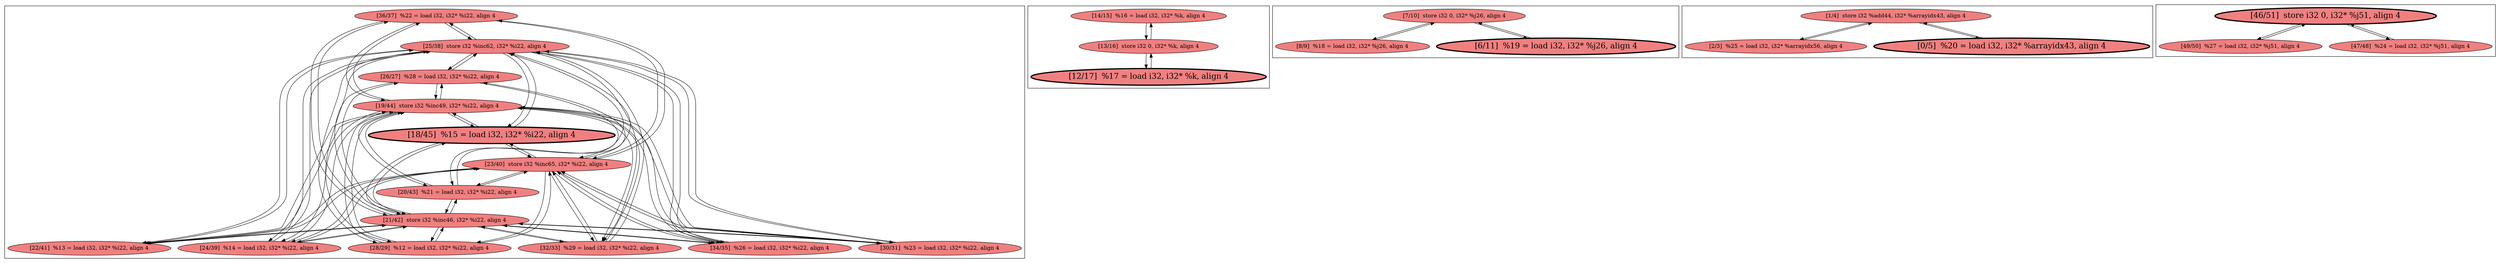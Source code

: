 
digraph G {



node379->node383 [ ]
node384->node385 [ ]
node383->node379 [ ]
node386->node385 [ ]
node383->node386 [ ]
node386->node392 [ ]
node386->node387 [ ]
node385->node384 [ ]
node392->node386 [ ]
node381->node392 [ ]
node392->node381 [ ]
node382->node392 [ ]
node392->node382 [ ]
node380->node387 [ ]
node387->node380 [ ]
node373->node375 [ ]
node380->node385 [ ]
node390->node383 [ ]
node385->node381 [ ]
node380->node383 [ ]
node372->node370 [ ]
node369->node367 [ ]
node388->node383 [ ]
node384->node387 [ ]
node385->node380 [ ]
node371->node372 [ ]
node387->node386 [ ]
node389->node387 [ ]
node387->node382 [ ]
node387->node391 [ ]
node383->node388 [ ]
node391->node385 [ ]
node383->node380 [ ]
node385->node390 [ ]
node381->node383 [ ]
node379->node387 [ ]
node383->node381 [ ]
node388->node392 [ ]
node390->node392 [ ]
node367->node369 [ ]
node383->node384 [ ]
node385->node379 [ ]
node382->node383 [ ]
node384->node383 [ ]
node391->node387 [ ]
node379->node385 [ ]
node392->node390 [ ]
node391->node383 [ ]
node381->node387 [ ]
node385->node388 [ ]
node387->node388 [ ]
node388->node385 [ ]
node390->node387 [ ]
node379->node392 [ ]
node383->node382 [ ]
node392->node379 [ ]
node370->node372 [ ]
node385->node391 [ ]
node387->node379 [ ]
node383->node391 [ ]
node392->node388 [ ]
node369->node368 [ ]
node383->node390 [ ]
node384->node392 [ ]
node385->node389 [ ]
node389->node385 [ ]
node377->node376 [ ]
node389->node383 [ ]
node368->node369 [ ]
node381->node385 [ ]
node390->node385 [ ]
node392->node389 [ ]
node392->node384 [ ]
node389->node392 [ ]
node385->node382 [ ]
node377->node378 [ ]
node386->node383 [ ]
node372->node371 [ ]
node378->node377 [ ]
node387->node389 [ ]
node387->node381 [ ]
node383->node389 [ ]
node392->node391 [ ]
node391->node392 [ ]
node380->node392 [ ]
node382->node387 [ ]
node375->node373 [ ]
node388->node387 [ ]
node387->node384 [ ]
node385->node386 [ ]
node382->node385 [ ]
node374->node375 [ ]
node375->node374 [ ]
node376->node377 [ ]
node387->node390 [ ]
node392->node380 [ ]


subgraph cluster4 {


node390 [fillcolor=lightcoral,label="[22/41]  %13 = load i32, i32* %i22, align 4",shape=ellipse,style=filled ]
node388 [fillcolor=lightcoral,label="[20/43]  %21 = load i32, i32* %i22, align 4",shape=ellipse,style=filled ]
node391 [fillcolor=lightcoral,label="[26/27]  %28 = load i32, i32* %i22, align 4",shape=ellipse,style=filled ]
node387 [fillcolor=lightcoral,label="[19/44]  store i32 %inc49, i32* %i22, align 4",shape=ellipse,style=filled ]
node386 [fillcolor=lightcoral,label="[24/39]  %14 = load i32, i32* %i22, align 4",shape=ellipse,style=filled ]
node389 [penwidth=3.0,fontsize=20,fillcolor=lightcoral,label="[18/45]  %15 = load i32, i32* %i22, align 4",shape=ellipse,style=filled ]
node385 [fillcolor=lightcoral,label="[21/42]  store i32 %inc46, i32* %i22, align 4",shape=ellipse,style=filled ]
node382 [fillcolor=lightcoral,label="[28/29]  %12 = load i32, i32* %i22, align 4",shape=ellipse,style=filled ]
node381 [fillcolor=lightcoral,label="[32/33]  %29 = load i32, i32* %i22, align 4",shape=ellipse,style=filled ]
node380 [fillcolor=lightcoral,label="[34/35]  %26 = load i32, i32* %i22, align 4",shape=ellipse,style=filled ]
node383 [fillcolor=lightcoral,label="[25/38]  store i32 %inc62, i32* %i22, align 4",shape=ellipse,style=filled ]
node392 [fillcolor=lightcoral,label="[23/40]  store i32 %inc65, i32* %i22, align 4",shape=ellipse,style=filled ]
node379 [fillcolor=lightcoral,label="[36/37]  %22 = load i32, i32* %i22, align 4",shape=ellipse,style=filled ]
node384 [fillcolor=lightcoral,label="[30/31]  %23 = load i32, i32* %i22, align 4",shape=ellipse,style=filled ]



}

subgraph cluster3 {


node378 [fillcolor=lightcoral,label="[47/48]  %24 = load i32, i32* %j51, align 4",shape=ellipse,style=filled ]
node376 [fillcolor=lightcoral,label="[49/50]  %27 = load i32, i32* %j51, align 4",shape=ellipse,style=filled ]
node377 [penwidth=3.0,fontsize=20,fillcolor=lightcoral,label="[46/51]  store i32 0, i32* %j51, align 4",shape=ellipse,style=filled ]



}

subgraph cluster2 {


node375 [fillcolor=lightcoral,label="[13/16]  store i32 0, i32* %k, align 4",shape=ellipse,style=filled ]
node373 [fillcolor=lightcoral,label="[14/15]  %16 = load i32, i32* %k, align 4",shape=ellipse,style=filled ]
node374 [penwidth=3.0,fontsize=20,fillcolor=lightcoral,label="[12/17]  %17 = load i32, i32* %k, align 4",shape=ellipse,style=filled ]



}

subgraph cluster0 {


node367 [fillcolor=lightcoral,label="[2/3]  %25 = load i32, i32* %arrayidx56, align 4",shape=ellipse,style=filled ]
node369 [fillcolor=lightcoral,label="[1/4]  store i32 %add44, i32* %arrayidx43, align 4",shape=ellipse,style=filled ]
node368 [penwidth=3.0,fontsize=20,fillcolor=lightcoral,label="[0/5]  %20 = load i32, i32* %arrayidx43, align 4",shape=ellipse,style=filled ]



}

subgraph cluster1 {


node372 [fillcolor=lightcoral,label="[7/10]  store i32 0, i32* %j26, align 4",shape=ellipse,style=filled ]
node370 [fillcolor=lightcoral,label="[8/9]  %18 = load i32, i32* %j26, align 4",shape=ellipse,style=filled ]
node371 [penwidth=3.0,fontsize=20,fillcolor=lightcoral,label="[6/11]  %19 = load i32, i32* %j26, align 4",shape=ellipse,style=filled ]



}

}
